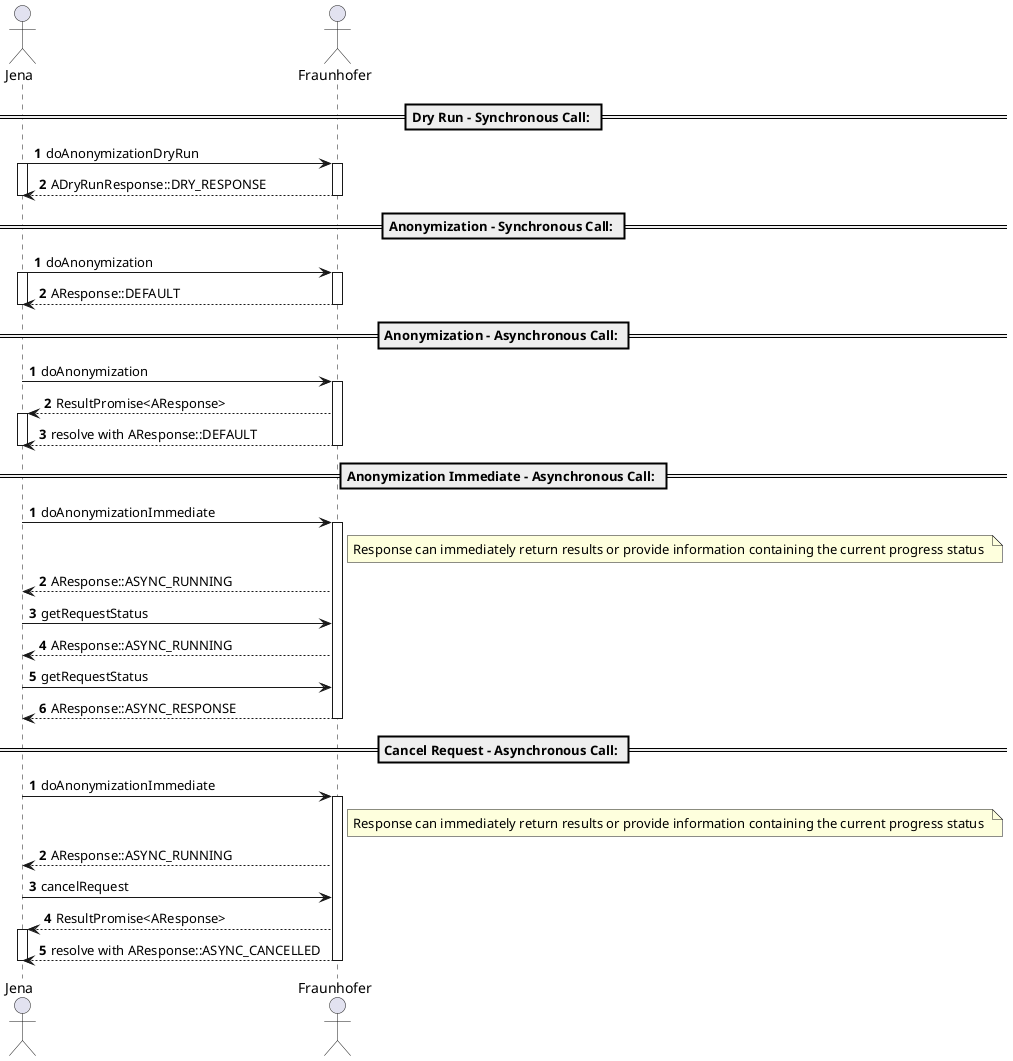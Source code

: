 @startuml
actor Jena as J
actor Fraunhofer as FH

== Dry Run - Synchronous Call: ==

autonumber
J->FH: doAnonymizationDryRun
activate J
activate FH
FH-->J: ADryRunResponse::DRY_RESPONSE
deactivate FH
deactivate J

== Anonymization - Synchronous Call: ==

autonumber 1
J->FH: doAnonymization
activate J
activate FH
FH-->J: AResponse::DEFAULT
deactivate FH
deactivate J

== Anonymization - Asynchronous Call: ==

autonumber 1
J->FH: doAnonymization
activate FH
FH-->J: ResultPromise<AResponse>
activate J
FH-->J: resolve with AResponse::DEFAULT
deactivate J
deactivate FH

== Anonymization Immediate - Asynchronous Call: ==

autonumber 1
J->FH: doAnonymizationImmediate
activate FH
note right of FH
Response can immediately return results or provide information containing the current progress status 
end note 
FH-->J: AResponse::ASYNC_RUNNING

J->FH: getRequestStatus
FH-->J: AResponse::ASYNC_RUNNING


J->FH: getRequestStatus
FH-->J: AResponse::ASYNC_RESPONSE
deactivate FH

== Cancel Request - Asynchronous Call: ==

autonumber 1
J->FH: doAnonymizationImmediate
activate FH
note right of FH
Response can immediately return results or provide information containing the current progress status 
end note 
FH-->J: AResponse::ASYNC_RUNNING

J->FH: cancelRequest
FH-->J: ResultPromise<AResponse>
activate J
FH-->J: resolve with AResponse::ASYNC_CANCELLED

deactivate J
deactivate FH
@enduml